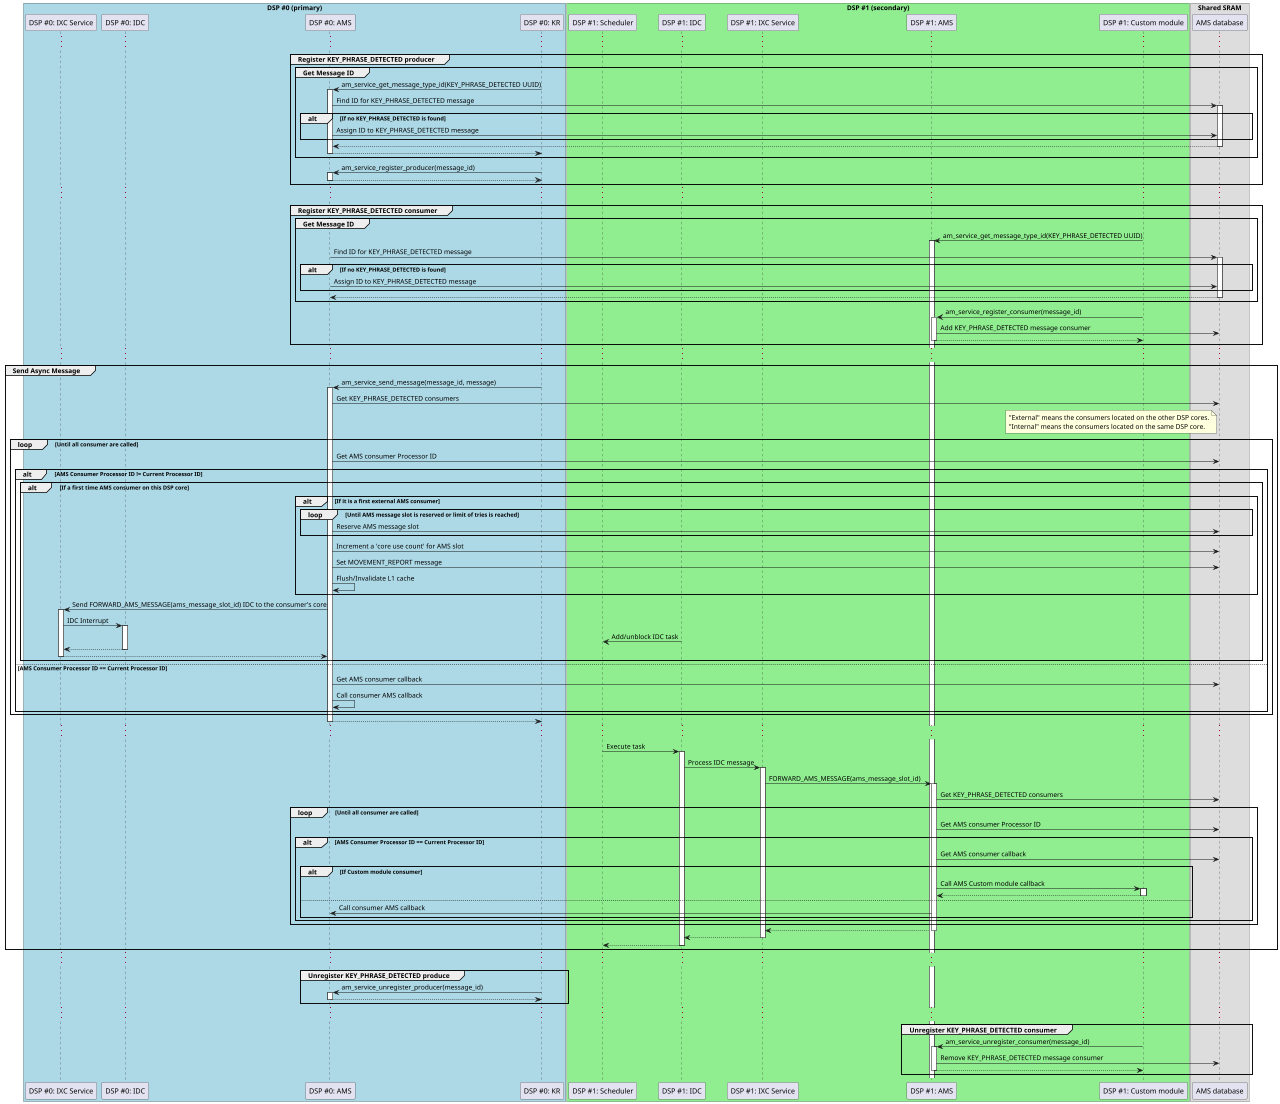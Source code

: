 @startuml

scale max 1280 width

box "DSP #0 (primary)" #LightBlue
	participant "DSP #0: IXC Service" as ixc_service_dsp_0
	participant "DSP #0: IDC" as idc_dsp_0
	participant "DSP #0: AMS" as ams_dsp_0
	participant "DSP #0: KR" as kr_dsp_0
end box

box "DSP #1 (secondary)" #LightGreen
	participant "DSP #1: IDC" as idc_dsp_1
	participant "DSP #1: Scheduler" as scheduler_dsp_1
	participant "DSP #1: IDC Task" as idc_dsp_1
	participant "DSP #1: IXC Service" as ixc_service_dsp_1
	participant "DSP #1: AMS" as ams_dsp_1
	participant "DSP #1: Custom module" as custom_module_dsp_1
end box

box "Shared SRAM"
	participant "AMS database" as ams_db
end box

...

group Register KEY_PHRASE_DETECTED producer
	group Get Message ID
		kr_dsp_0 -> ams_dsp_0: am_service_get_message_type_id(KEY_PHRASE_DETECTED UUID)
		activate ams_dsp_0
			ams_dsp_0 -> ams_db: Find ID for KEY_PHRASE_DETECTED message
				activate ams_db
				alt If no KEY_PHRASE_DETECTED is found
					ams_dsp_0 -> ams_db: Assign ID to KEY_PHRASE_DETECTED message
				end
				return
		return
	end

	kr_dsp_0 -> ams_dsp_0: am_service_register_producer(message_id)
		activate ams_dsp_0
		return
end

...

group Register KEY_PHRASE_DETECTED consumer
	group Get Message ID
		custom_module_dsp_1 -> ams_dsp_1: am_service_get_message_type_id(KEY_PHRASE_DETECTED UUID)
			activate ams_dsp_1

		ams_dsp_0 -> ams_db: Find ID for KEY_PHRASE_DETECTED message
			activate ams_db
			alt If no KEY_PHRASE_DETECTED is found
				ams_dsp_0 -> ams_db: Assign ID to KEY_PHRASE_DETECTED message
			end
			return
	end

	custom_module_dsp_1 -> ams_dsp_1: am_service_register_consumer(message_id)
		activate ams_dsp_1
		ams_dsp_1 -> ams_db: Add KEY_PHRASE_DETECTED message consumer
		return
end

...

group Send Async Message
	kr_dsp_0 -> ams_dsp_0: am_service_send_message(message_id, message)
		activate ams_dsp_0
		ams_dsp_0 -> ams_db: Get KEY_PHRASE_DETECTED consumers

		note left of ams_db
		"External" means the consumers located on the other DSP cores.
		"Internal" means the consumers located on the same DSP core.
		end note

		loop Until all consumer are called
			ams_dsp_0 -> ams_db: Get AMS consumer Processor ID

			alt AMS Consumer Processor ID != Current Processor ID
				alt If a first time AMS consumer on this DSP core
					alt If it is a first external AMS consumer
						loop Until AMS message slot is reserved or limit of tries is reached
							ams_dsp_0 -> ams_db: Reserve AMS message slot
						end

						ams_dsp_0 -> ams_db: Increment a 'core use count' for AMS slot
						ams_dsp_0 -> ams_db: Set MOVEMENT_REPORT message
						ams_dsp_0 -> ams_dsp_0: Flush/Invalidate L1 cache
					end

					ams_dsp_0 -> ixc_service_dsp_0: Send FORWARD_AMS_MESSAGE(ams_message_slot_id) IDC to the consumer's core
					activate ixc_service_dsp_0
						ixc_service_dsp_0 -> idc_dsp_0: IDC Interrupt
						activate idc_dsp_0
						idc_dsp_1 -> scheduler_dsp_1: Add/unblock IDC task
						return
					return
				end
			else AMS Consumer Processor ID == Current Processor ID
				ams_dsp_0 -> ams_db: Get AMS consumer callback
				ams_dsp_0 -> ams_dsp_0: Call consumer AMS callback
			end
		end
		return

	...

	scheduler_dsp_1 -> idc_dsp_1: Execute task
	activate idc_dsp_1
		idc_dsp_1 -> ixc_service_dsp_1: Process IDC message
		activate ixc_service_dsp_1
		ixc_service_dsp_1 -> ams_dsp_1: FORWARD_AMS_MESSAGE(ams_message_slot_id)
		activate ams_dsp_1
			ams_dsp_1 -> ams_db: Get KEY_PHRASE_DETECTED consumers
			loop Until all consumer are called
				ams_dsp_1 -> ams_db: Get AMS consumer Processor ID

				alt AMS Consumer Processor ID == Current Processor ID
					ams_dsp_1 -> ams_db: Get AMS consumer callback
					alt If Custom module consumer
						ams_dsp_1 -> custom_module_dsp_1: Call AMS Custom module callback
						activate custom_module_dsp_1
						return
					else
						ams_dsp_1 -> ams_dsp_0: Call consumer AMS callback
					end
				end
			end
		return
		return
	return
end

...

group Unregister KEY_PHRASE_DETECTED produce
	kr_dsp_0 -> ams_dsp_0: am_service_unregister_producer(message_id)
	activate ams_dsp_0
	return
end

...

group Unregister KEY_PHRASE_DETECTED consumer
	custom_module_dsp_1 -> ams_dsp_1: am_service_unregister_consumer(message_id)
	activate ams_dsp_1
		ams_dsp_1 -> ams_db: Remove KEY_PHRASE_DETECTED message consumer
	return
end

@enduml
